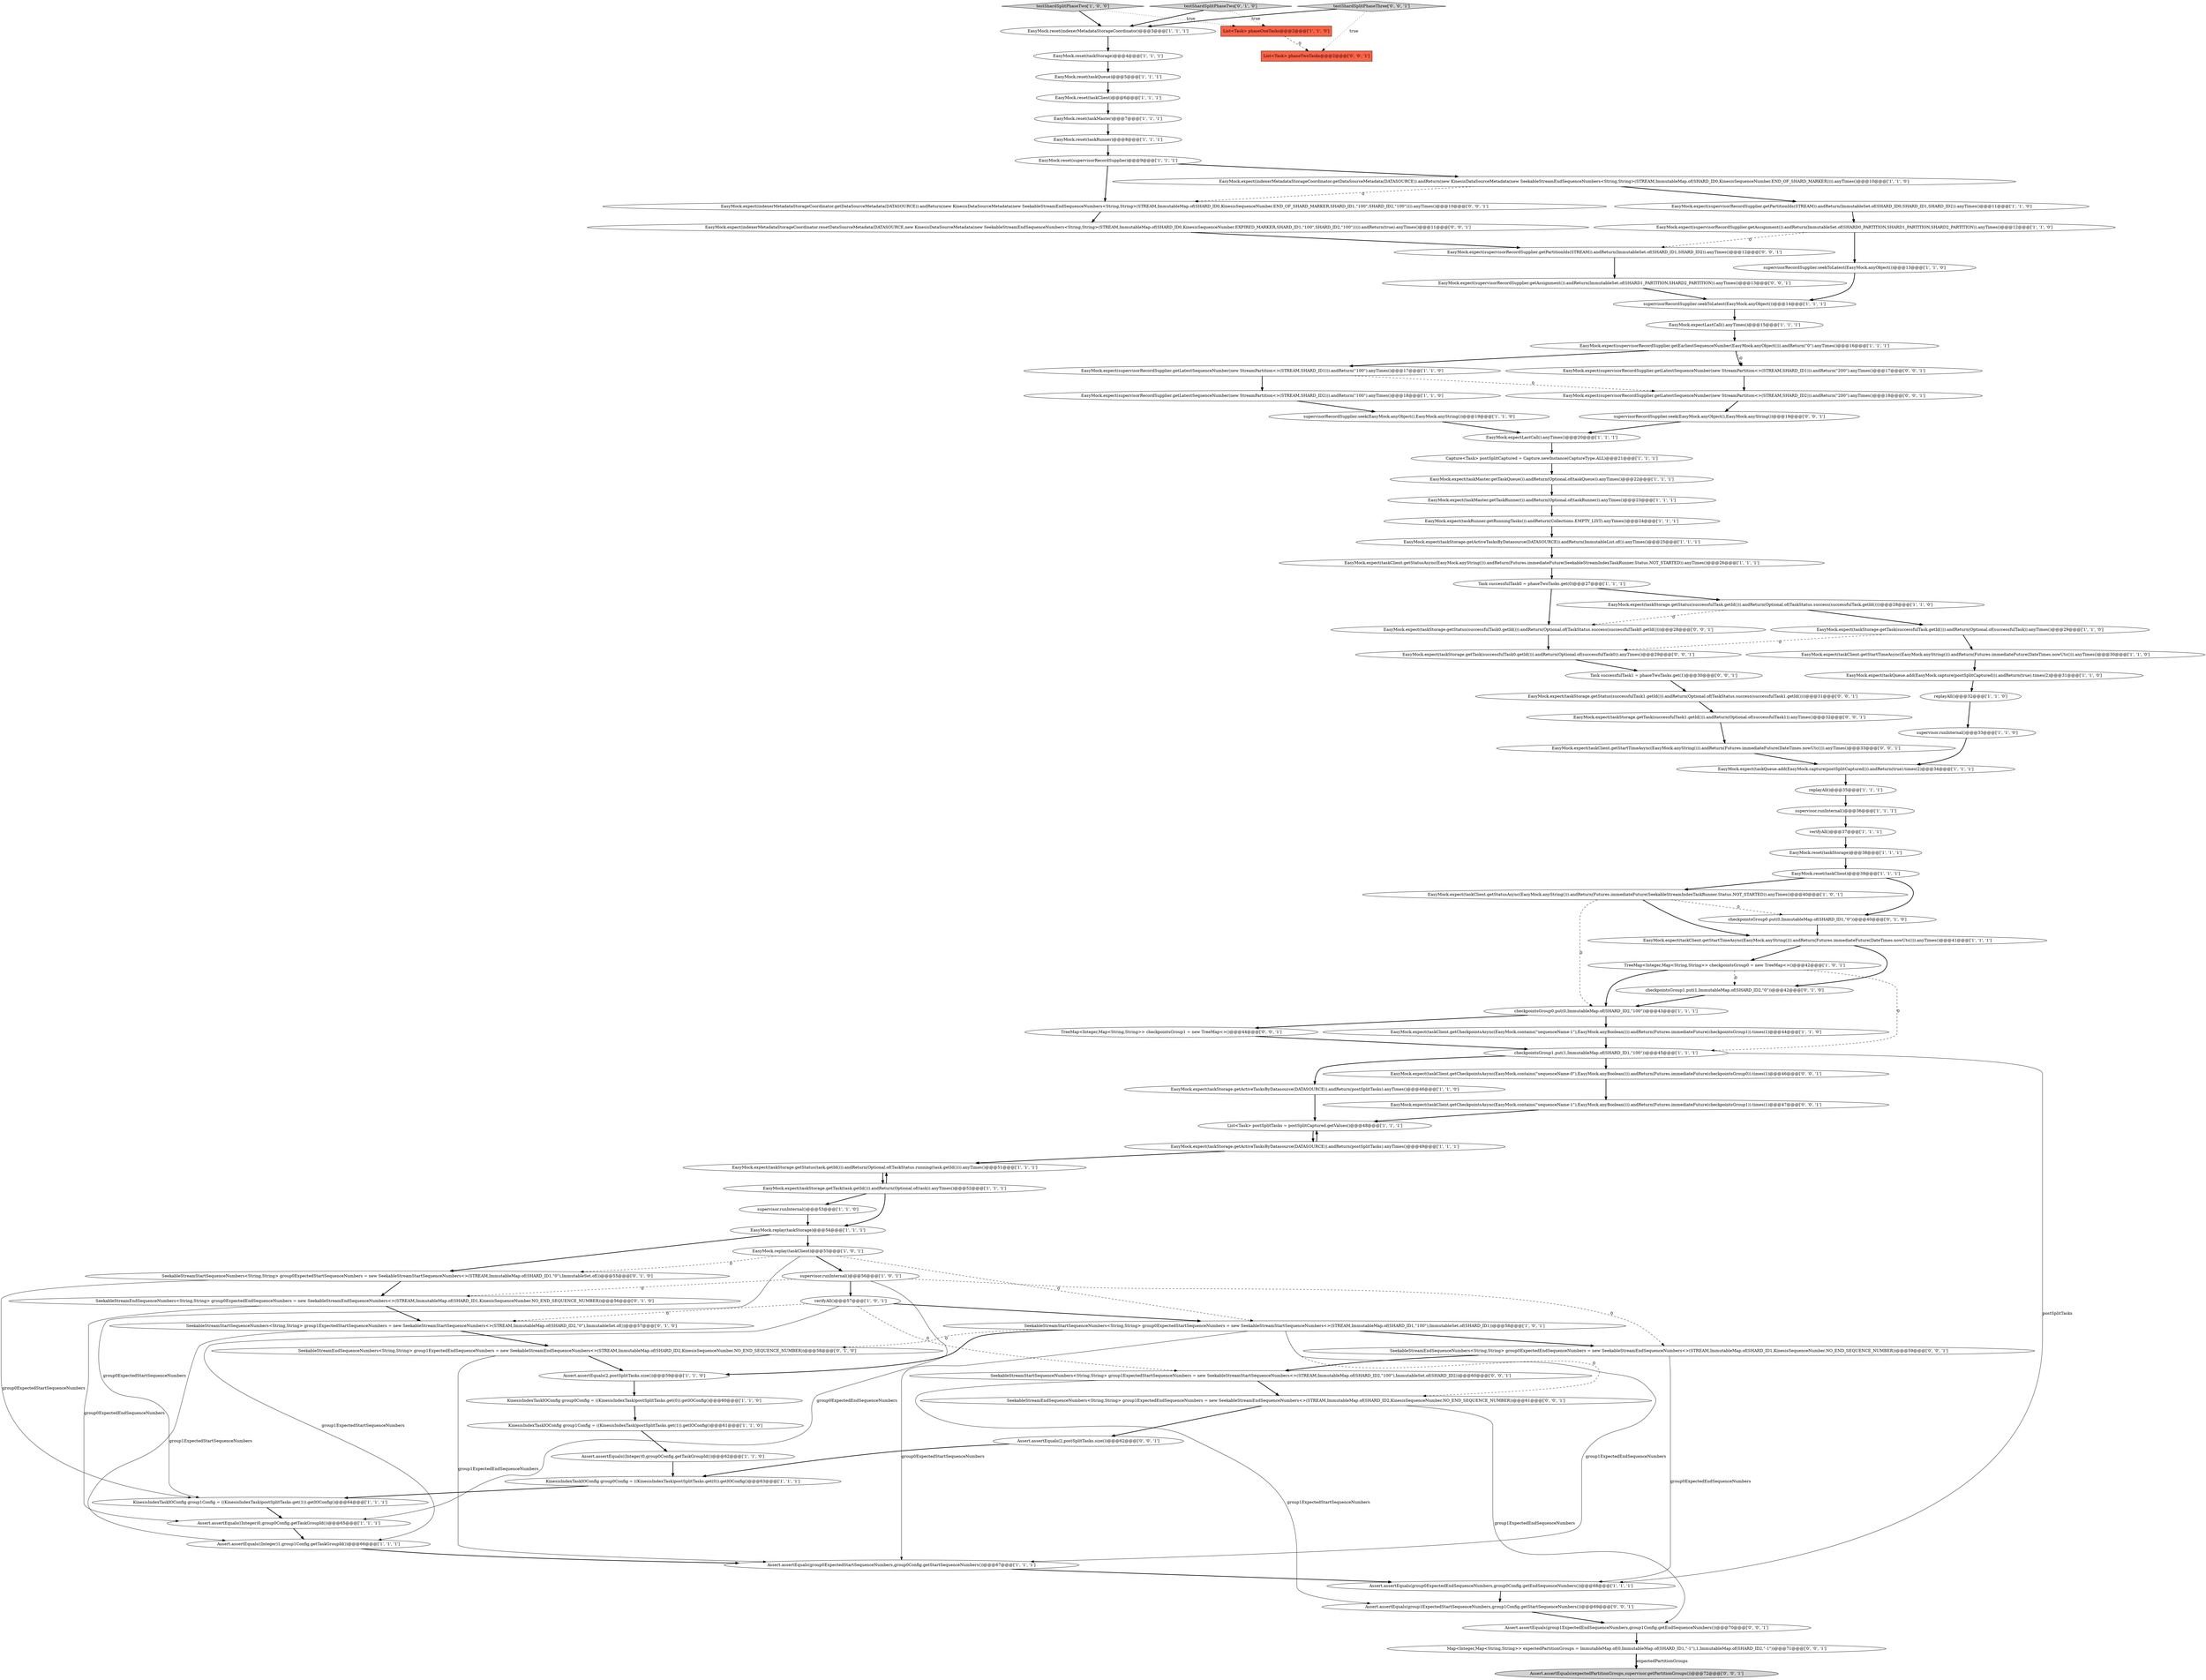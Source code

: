 digraph {
59 [style = filled, label = "EasyMock.expect(taskMaster.getTaskQueue()).andReturn(Optional.of(taskQueue)).anyTimes()@@@22@@@['1', '1', '1']", fillcolor = white, shape = ellipse image = "AAA0AAABBB1BBB"];
91 [style = filled, label = "EasyMock.expect(taskClient.getStartTimeAsync(EasyMock.anyString())).andReturn(Futures.immediateFuture(DateTimes.nowUtc())).anyTimes()@@@33@@@['0', '0', '1']", fillcolor = white, shape = ellipse image = "AAA0AAABBB3BBB"];
13 [style = filled, label = "Assert.assertEquals((Integer)1,group1Config.getTaskGroupId())@@@66@@@['1', '1', '1']", fillcolor = white, shape = ellipse image = "AAA0AAABBB1BBB"];
9 [style = filled, label = "EasyMock.expect(supervisorRecordSupplier.getEarliestSequenceNumber(EasyMock.anyObject())).andReturn(\"0\").anyTimes()@@@16@@@['1', '1', '1']", fillcolor = white, shape = ellipse image = "AAA0AAABBB1BBB"];
84 [style = filled, label = "testShardSplitPhaseThree['0', '0', '1']", fillcolor = lightgray, shape = diamond image = "AAA0AAABBB3BBB"];
42 [style = filled, label = "EasyMock.expect(taskStorage.getStatus(task.getId())).andReturn(Optional.of(TaskStatus.running(task.getId()))).anyTimes()@@@51@@@['1', '1', '1']", fillcolor = white, shape = ellipse image = "AAA0AAABBB1BBB"];
23 [style = filled, label = "KinesisIndexTaskIOConfig group1Config = ((KinesisIndexTask)postSplitTasks.get(1)).getIOConfig()@@@64@@@['1', '1', '1']", fillcolor = white, shape = ellipse image = "AAA0AAABBB1BBB"];
25 [style = filled, label = "EasyMock.expect(taskStorage.getActiveTasksByDatasource(DATASOURCE)).andReturn(postSplitTasks).anyTimes()@@@49@@@['1', '1', '1']", fillcolor = white, shape = ellipse image = "AAA0AAABBB1BBB"];
70 [style = filled, label = "testShardSplitPhaseTwo['0', '1', '0']", fillcolor = lightgray, shape = diamond image = "AAA0AAABBB2BBB"];
73 [style = filled, label = "EasyMock.expect(supervisorRecordSupplier.getAssignment()).andReturn(ImmutableSet.of(SHARD1_PARTITION,SHARD2_PARTITION)).anyTimes()@@@13@@@['0', '0', '1']", fillcolor = white, shape = ellipse image = "AAA0AAABBB3BBB"];
19 [style = filled, label = "EasyMock.expectLastCall().anyTimes()@@@15@@@['1', '1', '1']", fillcolor = white, shape = ellipse image = "AAA0AAABBB1BBB"];
75 [style = filled, label = "EasyMock.expect(indexerMetadataStorageCoordinator.resetDataSourceMetadata(DATASOURCE,new KinesisDataSourceMetadata(new SeekableStreamEndSequenceNumbers<String,String>(STREAM,ImmutableMap.of(SHARD_ID0,KinesisSequenceNumber.EXPIRED_MARKER,SHARD_ID1,\"100\",SHARD_ID2,\"100\"))))).andReturn(true).anyTimes()@@@11@@@['0', '0', '1']", fillcolor = white, shape = ellipse image = "AAA0AAABBB3BBB"];
89 [style = filled, label = "EasyMock.expect(taskStorage.getTask(successfulTask1.getId())).andReturn(Optional.of(successfulTask1)).anyTimes()@@@32@@@['0', '0', '1']", fillcolor = white, shape = ellipse image = "AAA0AAABBB3BBB"];
12 [style = filled, label = "checkpointsGroup0.put(0,ImmutableMap.of(SHARD_ID2,\"100\"))@@@43@@@['1', '1', '1']", fillcolor = white, shape = ellipse image = "AAA0AAABBB1BBB"];
33 [style = filled, label = "EasyMock.expect(taskStorage.getTask(task.getId())).andReturn(Optional.of(task)).anyTimes()@@@52@@@['1', '1', '1']", fillcolor = white, shape = ellipse image = "AAA0AAABBB1BBB"];
72 [style = filled, label = "checkpointsGroup0.put(0,ImmutableMap.of(SHARD_ID1,\"0\"))@@@40@@@['0', '1', '0']", fillcolor = white, shape = ellipse image = "AAA1AAABBB2BBB"];
81 [style = filled, label = "EasyMock.expect(supervisorRecordSupplier.getPartitionIds(STREAM)).andReturn(ImmutableSet.of(SHARD_ID1,SHARD_ID2)).anyTimes()@@@12@@@['0', '0', '1']", fillcolor = white, shape = ellipse image = "AAA0AAABBB3BBB"];
24 [style = filled, label = "testShardSplitPhaseTwo['1', '0', '0']", fillcolor = lightgray, shape = diamond image = "AAA0AAABBB1BBB"];
50 [style = filled, label = "EasyMock.expect(taskStorage.getActiveTasksByDatasource(DATASOURCE)).andReturn(ImmutableList.of()).anyTimes()@@@25@@@['1', '1', '1']", fillcolor = white, shape = ellipse image = "AAA0AAABBB1BBB"];
76 [style = filled, label = "SeekableStreamEndSequenceNumbers<String,String> group1ExpectedEndSequenceNumbers = new SeekableStreamEndSequenceNumbers<>(STREAM,ImmutableMap.of(SHARD_ID2,KinesisSequenceNumber.NO_END_SEQUENCE_NUMBER))@@@61@@@['0', '0', '1']", fillcolor = white, shape = ellipse image = "AAA0AAABBB3BBB"];
55 [style = filled, label = "EasyMock.reset(supervisorRecordSupplier)@@@9@@@['1', '1', '1']", fillcolor = white, shape = ellipse image = "AAA0AAABBB1BBB"];
37 [style = filled, label = "EasyMock.expect(taskClient.getStatusAsync(EasyMock.anyString())).andReturn(Futures.immediateFuture(SeekableStreamIndexTaskRunner.Status.NOT_STARTED)).anyTimes()@@@40@@@['1', '0', '1']", fillcolor = white, shape = ellipse image = "AAA0AAABBB1BBB"];
54 [style = filled, label = "supervisorRecordSupplier.seekToLatest(EasyMock.anyObject())@@@13@@@['1', '1', '0']", fillcolor = white, shape = ellipse image = "AAA0AAABBB1BBB"];
35 [style = filled, label = "supervisor.runInternal()@@@33@@@['1', '1', '0']", fillcolor = white, shape = ellipse image = "AAA0AAABBB1BBB"];
98 [style = filled, label = "EasyMock.expect(taskStorage.getStatus(successfulTask0.getId())).andReturn(Optional.of(TaskStatus.success(successfulTask0.getId())))@@@28@@@['0', '0', '1']", fillcolor = white, shape = ellipse image = "AAA0AAABBB3BBB"];
16 [style = filled, label = "EasyMock.expect(taskStorage.getStatus(successfulTask.getId())).andReturn(Optional.of(TaskStatus.success(successfulTask.getId())))@@@28@@@['1', '1', '0']", fillcolor = white, shape = ellipse image = "AAA0AAABBB1BBB"];
68 [style = filled, label = "SeekableStreamEndSequenceNumbers<String,String> group0ExpectedEndSequenceNumbers = new SeekableStreamEndSequenceNumbers<>(STREAM,ImmutableMap.of(SHARD_ID1,KinesisSequenceNumber.NO_END_SEQUENCE_NUMBER))@@@56@@@['0', '1', '0']", fillcolor = white, shape = ellipse image = "AAA1AAABBB2BBB"];
28 [style = filled, label = "supervisor.runInternal()@@@53@@@['1', '1', '0']", fillcolor = white, shape = ellipse image = "AAA0AAABBB1BBB"];
78 [style = filled, label = "EasyMock.expect(taskStorage.getTask(successfulTask0.getId())).andReturn(Optional.of(successfulTask0)).anyTimes()@@@29@@@['0', '0', '1']", fillcolor = white, shape = ellipse image = "AAA0AAABBB3BBB"];
64 [style = filled, label = "EasyMock.reset(taskQueue)@@@5@@@['1', '1', '1']", fillcolor = white, shape = ellipse image = "AAA0AAABBB1BBB"];
26 [style = filled, label = "EasyMock.expect(taskQueue.add(EasyMock.capture(postSplitCaptured))).andReturn(true).times(2)@@@34@@@['1', '1', '1']", fillcolor = white, shape = ellipse image = "AAA0AAABBB1BBB"];
6 [style = filled, label = "EasyMock.expect(taskClient.getCheckpointsAsync(EasyMock.contains(\"sequenceName-1\"),EasyMock.anyBoolean())).andReturn(Futures.immediateFuture(checkpointsGroup1)).times(1)@@@44@@@['1', '1', '0']", fillcolor = white, shape = ellipse image = "AAA0AAABBB1BBB"];
71 [style = filled, label = "SeekableStreamStartSequenceNumbers<String,String> group1ExpectedStartSequenceNumbers = new SeekableStreamStartSequenceNumbers<>(STREAM,ImmutableMap.of(SHARD_ID2,\"0\"),ImmutableSet.of())@@@57@@@['0', '1', '0']", fillcolor = white, shape = ellipse image = "AAA1AAABBB2BBB"];
14 [style = filled, label = "SeekableStreamStartSequenceNumbers<String,String> group0ExpectedStartSequenceNumbers = new SeekableStreamStartSequenceNumbers<>(STREAM,ImmutableMap.of(SHARD_ID1,\"100\"),ImmutableSet.of(SHARD_ID1))@@@58@@@['1', '0', '1']", fillcolor = white, shape = ellipse image = "AAA0AAABBB1BBB"];
87 [style = filled, label = "Assert.assertEquals(expectedPartitionGroups,supervisor.getPartitionGroups())@@@72@@@['0', '0', '1']", fillcolor = lightgray, shape = ellipse image = "AAA0AAABBB3BBB"];
32 [style = filled, label = "EasyMock.expectLastCall().anyTimes()@@@20@@@['1', '1', '1']", fillcolor = white, shape = ellipse image = "AAA0AAABBB1BBB"];
36 [style = filled, label = "supervisor.runInternal()@@@36@@@['1', '1', '1']", fillcolor = white, shape = ellipse image = "AAA0AAABBB1BBB"];
53 [style = filled, label = "KinesisIndexTaskIOConfig group1Config = ((KinesisIndexTask)postSplitTasks.get(1)).getIOConfig()@@@61@@@['1', '1', '0']", fillcolor = white, shape = ellipse image = "AAA0AAABBB1BBB"];
79 [style = filled, label = "EasyMock.expect(taskClient.getCheckpointsAsync(EasyMock.contains(\"sequenceName-1\"),EasyMock.anyBoolean())).andReturn(Futures.immediateFuture(checkpointsGroup1)).times(1)@@@47@@@['0', '0', '1']", fillcolor = white, shape = ellipse image = "AAA0AAABBB3BBB"];
96 [style = filled, label = "EasyMock.expect(taskClient.getCheckpointsAsync(EasyMock.contains(\"sequenceName-0\"),EasyMock.anyBoolean())).andReturn(Futures.immediateFuture(checkpointsGroup0)).times(1)@@@46@@@['0', '0', '1']", fillcolor = white, shape = ellipse image = "AAA0AAABBB3BBB"];
90 [style = filled, label = "Task successfulTask1 = phaseTwoTasks.get(1)@@@30@@@['0', '0', '1']", fillcolor = white, shape = ellipse image = "AAA0AAABBB3BBB"];
66 [style = filled, label = "checkpointsGroup1.put(1,ImmutableMap.of(SHARD_ID2,\"0\"))@@@42@@@['0', '1', '0']", fillcolor = white, shape = ellipse image = "AAA1AAABBB2BBB"];
47 [style = filled, label = "List<Task> postSplitTasks = postSplitCaptured.getValues()@@@48@@@['1', '1', '1']", fillcolor = white, shape = ellipse image = "AAA0AAABBB1BBB"];
95 [style = filled, label = "TreeMap<Integer,Map<String,String>> checkpointsGroup1 = new TreeMap<>()@@@44@@@['0', '0', '1']", fillcolor = white, shape = ellipse image = "AAA0AAABBB3BBB"];
29 [style = filled, label = "EasyMock.reset(taskMaster)@@@7@@@['1', '1', '1']", fillcolor = white, shape = ellipse image = "AAA0AAABBB1BBB"];
48 [style = filled, label = "EasyMock.expect(taskMaster.getTaskRunner()).andReturn(Optional.of(taskRunner)).anyTimes()@@@23@@@['1', '1', '1']", fillcolor = white, shape = ellipse image = "AAA0AAABBB1BBB"];
74 [style = filled, label = "Assert.assertEquals(2,postSplitTasks.size())@@@62@@@['0', '0', '1']", fillcolor = white, shape = ellipse image = "AAA0AAABBB3BBB"];
39 [style = filled, label = "EasyMock.expect(supervisorRecordSupplier.getAssignment()).andReturn(ImmutableSet.of(SHARD0_PARTITION,SHARD1_PARTITION,SHARD2_PARTITION)).anyTimes()@@@12@@@['1', '1', '0']", fillcolor = white, shape = ellipse image = "AAA0AAABBB1BBB"];
7 [style = filled, label = "EasyMock.replay(taskClient)@@@55@@@['1', '0', '1']", fillcolor = white, shape = ellipse image = "AAA0AAABBB1BBB"];
0 [style = filled, label = "supervisorRecordSupplier.seekToLatest(EasyMock.anyObject())@@@14@@@['1', '1', '1']", fillcolor = white, shape = ellipse image = "AAA0AAABBB1BBB"];
22 [style = filled, label = "TreeMap<Integer,Map<String,String>> checkpointsGroup0 = new TreeMap<>()@@@42@@@['1', '0', '1']", fillcolor = white, shape = ellipse image = "AAA0AAABBB1BBB"];
46 [style = filled, label = "KinesisIndexTaskIOConfig group0Config = ((KinesisIndexTask)postSplitTasks.get(0)).getIOConfig()@@@60@@@['1', '1', '0']", fillcolor = white, shape = ellipse image = "AAA0AAABBB1BBB"];
43 [style = filled, label = "verifyAll()@@@37@@@['1', '1', '1']", fillcolor = white, shape = ellipse image = "AAA0AAABBB1BBB"];
58 [style = filled, label = "EasyMock.expect(supervisorRecordSupplier.getLatestSequenceNumber(new StreamPartition<>(STREAM,SHARD_ID2))).andReturn(\"100\").anyTimes()@@@18@@@['1', '1', '0']", fillcolor = white, shape = ellipse image = "AAA0AAABBB1BBB"];
97 [style = filled, label = "EasyMock.expect(supervisorRecordSupplier.getLatestSequenceNumber(new StreamPartition<>(STREAM,SHARD_ID2))).andReturn(\"200\").anyTimes()@@@18@@@['0', '0', '1']", fillcolor = white, shape = ellipse image = "AAA0AAABBB3BBB"];
62 [style = filled, label = "supervisor.runInternal()@@@56@@@['1', '0', '1']", fillcolor = white, shape = ellipse image = "AAA0AAABBB1BBB"];
34 [style = filled, label = "EasyMock.expect(supervisorRecordSupplier.getPartitionIds(STREAM)).andReturn(ImmutableSet.of(SHARD_ID0,SHARD_ID1,SHARD_ID2)).anyTimes()@@@11@@@['1', '1', '0']", fillcolor = white, shape = ellipse image = "AAA0AAABBB1BBB"];
67 [style = filled, label = "SeekableStreamStartSequenceNumbers<String,String> group0ExpectedStartSequenceNumbers = new SeekableStreamStartSequenceNumbers<>(STREAM,ImmutableMap.of(SHARD_ID1,\"0\"),ImmutableSet.of())@@@55@@@['0', '1', '0']", fillcolor = white, shape = ellipse image = "AAA1AAABBB2BBB"];
3 [style = filled, label = "EasyMock.reset(indexerMetadataStorageCoordinator)@@@3@@@['1', '1', '1']", fillcolor = white, shape = ellipse image = "AAA0AAABBB1BBB"];
4 [style = filled, label = "EasyMock.replay(taskStorage)@@@54@@@['1', '1', '1']", fillcolor = white, shape = ellipse image = "AAA0AAABBB1BBB"];
56 [style = filled, label = "EasyMock.expect(supervisorRecordSupplier.getLatestSequenceNumber(new StreamPartition<>(STREAM,SHARD_ID1))).andReturn(\"100\").anyTimes()@@@17@@@['1', '1', '0']", fillcolor = white, shape = ellipse image = "AAA0AAABBB1BBB"];
44 [style = filled, label = "EasyMock.expect(taskStorage.getTask(successfulTask.getId())).andReturn(Optional.of(successfulTask)).anyTimes()@@@29@@@['1', '1', '0']", fillcolor = white, shape = ellipse image = "AAA0AAABBB1BBB"];
15 [style = filled, label = "EasyMock.reset(taskStorage)@@@4@@@['1', '1', '1']", fillcolor = white, shape = ellipse image = "AAA0AAABBB1BBB"];
60 [style = filled, label = "EasyMock.expect(taskClient.getStartTimeAsync(EasyMock.anyString())).andReturn(Futures.immediateFuture(DateTimes.nowUtc())).anyTimes()@@@30@@@['1', '1', '0']", fillcolor = white, shape = ellipse image = "AAA0AAABBB1BBB"];
21 [style = filled, label = "Assert.assertEquals((Integer)0,group0Config.getTaskGroupId())@@@62@@@['1', '1', '0']", fillcolor = white, shape = ellipse image = "AAA0AAABBB1BBB"];
38 [style = filled, label = "EasyMock.reset(taskClient)@@@6@@@['1', '1', '1']", fillcolor = white, shape = ellipse image = "AAA0AAABBB1BBB"];
86 [style = filled, label = "Assert.assertEquals(group1ExpectedEndSequenceNumbers,group1Config.getEndSequenceNumbers())@@@70@@@['0', '0', '1']", fillcolor = white, shape = ellipse image = "AAA0AAABBB3BBB"];
61 [style = filled, label = "EasyMock.expect(taskStorage.getActiveTasksByDatasource(DATASOURCE)).andReturn(postSplitTasks).anyTimes()@@@46@@@['1', '1', '0']", fillcolor = white, shape = ellipse image = "AAA0AAABBB1BBB"];
94 [style = filled, label = "Map<Integer,Map<String,String>> expectedPartitionGroups = ImmutableMap.of(0,ImmutableMap.of(SHARD_ID1,\"-1\"),1,ImmutableMap.of(SHARD_ID2,\"-1\"))@@@71@@@['0', '0', '1']", fillcolor = white, shape = ellipse image = "AAA0AAABBB3BBB"];
85 [style = filled, label = "EasyMock.expect(supervisorRecordSupplier.getLatestSequenceNumber(new StreamPartition<>(STREAM,SHARD_ID1))).andReturn(\"200\").anyTimes()@@@17@@@['0', '0', '1']", fillcolor = white, shape = ellipse image = "AAA0AAABBB3BBB"];
8 [style = filled, label = "checkpointsGroup1.put(1,ImmutableMap.of(SHARD_ID1,\"100\"))@@@45@@@['1', '1', '1']", fillcolor = white, shape = ellipse image = "AAA0AAABBB1BBB"];
20 [style = filled, label = "EasyMock.reset(taskStorage)@@@38@@@['1', '1', '1']", fillcolor = white, shape = ellipse image = "AAA0AAABBB1BBB"];
30 [style = filled, label = "supervisorRecordSupplier.seek(EasyMock.anyObject(),EasyMock.anyString())@@@19@@@['1', '1', '0']", fillcolor = white, shape = ellipse image = "AAA0AAABBB1BBB"];
92 [style = filled, label = "supervisorRecordSupplier.seek(EasyMock.anyObject(),EasyMock.anyString())@@@19@@@['0', '0', '1']", fillcolor = white, shape = ellipse image = "AAA0AAABBB3BBB"];
88 [style = filled, label = "List<Task> phaseTwoTasks@@@2@@@['0', '0', '1']", fillcolor = tomato, shape = box image = "AAA0AAABBB3BBB"];
63 [style = filled, label = "Assert.assertEquals((Integer)0,group0Config.getTaskGroupId())@@@65@@@['1', '1', '1']", fillcolor = white, shape = ellipse image = "AAA0AAABBB1BBB"];
69 [style = filled, label = "SeekableStreamEndSequenceNumbers<String,String> group1ExpectedEndSequenceNumbers = new SeekableStreamEndSequenceNumbers<>(STREAM,ImmutableMap.of(SHARD_ID2,KinesisSequenceNumber.NO_END_SEQUENCE_NUMBER))@@@58@@@['0', '1', '0']", fillcolor = white, shape = ellipse image = "AAA1AAABBB2BBB"];
27 [style = filled, label = "replayAll()@@@32@@@['1', '1', '0']", fillcolor = white, shape = ellipse image = "AAA0AAABBB1BBB"];
80 [style = filled, label = "Assert.assertEquals(group1ExpectedStartSequenceNumbers,group1Config.getStartSequenceNumbers())@@@69@@@['0', '0', '1']", fillcolor = white, shape = ellipse image = "AAA0AAABBB3BBB"];
51 [style = filled, label = "EasyMock.expect(taskQueue.add(EasyMock.capture(postSplitCaptured))).andReturn(true).times(2)@@@31@@@['1', '1', '0']", fillcolor = white, shape = ellipse image = "AAA0AAABBB1BBB"];
11 [style = filled, label = "EasyMock.reset(taskRunner)@@@8@@@['1', '1', '1']", fillcolor = white, shape = ellipse image = "AAA0AAABBB1BBB"];
93 [style = filled, label = "EasyMock.expect(taskStorage.getStatus(successfulTask1.getId())).andReturn(Optional.of(TaskStatus.success(successfulTask1.getId())))@@@31@@@['0', '0', '1']", fillcolor = white, shape = ellipse image = "AAA0AAABBB3BBB"];
31 [style = filled, label = "List<Task> phaseOneTasks@@@2@@@['1', '1', '0']", fillcolor = tomato, shape = box image = "AAA0AAABBB1BBB"];
83 [style = filled, label = "EasyMock.expect(indexerMetadataStorageCoordinator.getDataSourceMetadata(DATASOURCE)).andReturn(new KinesisDataSourceMetadata(new SeekableStreamEndSequenceNumbers<String,String>(STREAM,ImmutableMap.of(SHARD_ID0,KinesisSequenceNumber.END_OF_SHARD_MARKER,SHARD_ID1,\"100\",SHARD_ID2,\"100\")))).anyTimes()@@@10@@@['0', '0', '1']", fillcolor = white, shape = ellipse image = "AAA0AAABBB3BBB"];
57 [style = filled, label = "Task successfulTask0 = phaseTwoTasks.get(0)@@@27@@@['1', '1', '1']", fillcolor = white, shape = ellipse image = "AAA0AAABBB1BBB"];
49 [style = filled, label = "replayAll()@@@35@@@['1', '1', '1']", fillcolor = white, shape = ellipse image = "AAA0AAABBB1BBB"];
5 [style = filled, label = "verifyAll()@@@57@@@['1', '0', '1']", fillcolor = white, shape = ellipse image = "AAA0AAABBB1BBB"];
18 [style = filled, label = "KinesisIndexTaskIOConfig group0Config = ((KinesisIndexTask)postSplitTasks.get(0)).getIOConfig()@@@63@@@['1', '1', '1']", fillcolor = white, shape = ellipse image = "AAA0AAABBB1BBB"];
41 [style = filled, label = "EasyMock.expect(taskClient.getStartTimeAsync(EasyMock.anyString())).andReturn(Futures.immediateFuture(DateTimes.nowUtc())).anyTimes()@@@41@@@['1', '1', '1']", fillcolor = white, shape = ellipse image = "AAA0AAABBB1BBB"];
77 [style = filled, label = "SeekableStreamEndSequenceNumbers<String,String> group0ExpectedEndSequenceNumbers = new SeekableStreamEndSequenceNumbers<>(STREAM,ImmutableMap.of(SHARD_ID1,KinesisSequenceNumber.NO_END_SEQUENCE_NUMBER))@@@59@@@['0', '0', '1']", fillcolor = white, shape = ellipse image = "AAA0AAABBB3BBB"];
82 [style = filled, label = "SeekableStreamStartSequenceNumbers<String,String> group1ExpectedStartSequenceNumbers = new SeekableStreamStartSequenceNumbers<>(STREAM,ImmutableMap.of(SHARD_ID2,\"100\"),ImmutableSet.of(SHARD_ID2))@@@60@@@['0', '0', '1']", fillcolor = white, shape = ellipse image = "AAA0AAABBB3BBB"];
45 [style = filled, label = "Assert.assertEquals(group0ExpectedEndSequenceNumbers,group0Config.getEndSequenceNumbers())@@@68@@@['1', '1', '1']", fillcolor = white, shape = ellipse image = "AAA0AAABBB1BBB"];
10 [style = filled, label = "EasyMock.expect(indexerMetadataStorageCoordinator.getDataSourceMetadata(DATASOURCE)).andReturn(new KinesisDataSourceMetadata(new SeekableStreamEndSequenceNumbers<String,String>(STREAM,ImmutableMap.of(SHARD_ID0,KinesisSequenceNumber.END_OF_SHARD_MARKER)))).anyTimes()@@@10@@@['1', '1', '0']", fillcolor = white, shape = ellipse image = "AAA0AAABBB1BBB"];
1 [style = filled, label = "Assert.assertEquals(group0ExpectedStartSequenceNumbers,group0Config.getStartSequenceNumbers())@@@67@@@['1', '1', '1']", fillcolor = white, shape = ellipse image = "AAA0AAABBB1BBB"];
2 [style = filled, label = "Capture<Task> postSplitCaptured = Capture.newInstance(CaptureType.ALL)@@@21@@@['1', '1', '1']", fillcolor = white, shape = ellipse image = "AAA0AAABBB1BBB"];
52 [style = filled, label = "Assert.assertEquals(2,postSplitTasks.size())@@@59@@@['1', '1', '0']", fillcolor = white, shape = ellipse image = "AAA0AAABBB1BBB"];
17 [style = filled, label = "EasyMock.expect(taskClient.getStatusAsync(EasyMock.anyString())).andReturn(Futures.immediateFuture(SeekableStreamIndexTaskRunner.Status.NOT_STARTED)).anyTimes()@@@26@@@['1', '1', '1']", fillcolor = white, shape = ellipse image = "AAA0AAABBB1BBB"];
65 [style = filled, label = "EasyMock.expect(taskRunner.getRunningTasks()).andReturn(Collections.EMPTY_LIST).anyTimes()@@@24@@@['1', '1', '1']", fillcolor = white, shape = ellipse image = "AAA0AAABBB1BBB"];
40 [style = filled, label = "EasyMock.reset(taskClient)@@@39@@@['1', '1', '1']", fillcolor = white, shape = ellipse image = "AAA0AAABBB1BBB"];
5->14 [style = bold, label=""];
8->96 [style = bold, label=""];
73->0 [style = bold, label=""];
11->55 [style = bold, label=""];
33->4 [style = bold, label=""];
74->18 [style = bold, label=""];
84->3 [style = bold, label=""];
56->58 [style = bold, label=""];
7->62 [style = bold, label=""];
95->8 [style = bold, label=""];
49->36 [style = bold, label=""];
80->86 [style = bold, label=""];
9->85 [style = dashed, label="0"];
77->45 [style = solid, label="group0ExpectedEndSequenceNumbers"];
14->76 [style = dashed, label="0"];
6->8 [style = bold, label=""];
98->78 [style = bold, label=""];
37->72 [style = dashed, label="0"];
2->59 [style = bold, label=""];
51->27 [style = bold, label=""];
21->18 [style = bold, label=""];
70->3 [style = bold, label=""];
94->87 [style = bold, label=""];
61->47 [style = bold, label=""];
89->91 [style = bold, label=""];
71->69 [style = bold, label=""];
13->1 [style = bold, label=""];
25->42 [style = bold, label=""];
14->69 [style = dashed, label="0"];
14->1 [style = solid, label="group1ExpectedEndSequenceNumbers"];
35->26 [style = bold, label=""];
31->88 [style = dashed, label="0"];
76->74 [style = bold, label=""];
50->17 [style = bold, label=""];
62->5 [style = bold, label=""];
4->67 [style = bold, label=""];
54->0 [style = bold, label=""];
63->13 [style = bold, label=""];
62->77 [style = dashed, label="0"];
48->65 [style = bold, label=""];
5->13 [style = solid, label="group1ExpectedStartSequenceNumbers"];
90->93 [style = bold, label=""];
37->12 [style = dashed, label="0"];
71->13 [style = solid, label="group1ExpectedStartSequenceNumbers"];
14->77 [style = bold, label=""];
72->41 [style = bold, label=""];
67->23 [style = solid, label="group0ExpectedStartSequenceNumbers"];
0->19 [style = bold, label=""];
55->83 [style = bold, label=""];
78->90 [style = bold, label=""];
14->1 [style = solid, label="group0ExpectedStartSequenceNumbers"];
94->87 [style = solid, label="expectedPartitionGroups"];
40->72 [style = bold, label=""];
41->66 [style = bold, label=""];
85->97 [style = bold, label=""];
32->2 [style = bold, label=""];
17->57 [style = bold, label=""];
83->75 [style = bold, label=""];
41->22 [style = bold, label=""];
82->80 [style = solid, label="group1ExpectedStartSequenceNumbers"];
55->10 [style = bold, label=""];
14->52 [style = bold, label=""];
43->20 [style = bold, label=""];
62->63 [style = solid, label="group0ExpectedEndSequenceNumbers"];
34->39 [style = bold, label=""];
84->88 [style = dotted, label="true"];
7->14 [style = dashed, label="0"];
10->34 [style = bold, label=""];
8->61 [style = bold, label=""];
42->33 [style = bold, label=""];
37->41 [style = bold, label=""];
16->98 [style = dashed, label="0"];
7->23 [style = solid, label="group0ExpectedStartSequenceNumbers"];
4->7 [style = bold, label=""];
56->97 [style = dashed, label="0"];
96->79 [style = bold, label=""];
36->43 [style = bold, label=""];
52->46 [style = bold, label=""];
69->52 [style = bold, label=""];
62->68 [style = dashed, label="0"];
45->80 [style = bold, label=""];
68->71 [style = bold, label=""];
91->26 [style = bold, label=""];
23->63 [style = bold, label=""];
69->1 [style = solid, label="group1ExpectedEndSequenceNumbers"];
9->85 [style = bold, label=""];
67->68 [style = bold, label=""];
28->4 [style = bold, label=""];
1->45 [style = bold, label=""];
9->56 [style = bold, label=""];
46->53 [style = bold, label=""];
57->98 [style = bold, label=""];
68->63 [style = solid, label="group0ExpectedEndSequenceNumbers"];
5->71 [style = dashed, label="0"];
93->89 [style = bold, label=""];
60->51 [style = bold, label=""];
81->73 [style = bold, label=""];
30->32 [style = bold, label=""];
24->3 [style = bold, label=""];
77->82 [style = bold, label=""];
22->12 [style = bold, label=""];
26->49 [style = bold, label=""];
82->76 [style = bold, label=""];
12->6 [style = bold, label=""];
18->23 [style = bold, label=""];
53->21 [style = bold, label=""];
12->95 [style = bold, label=""];
44->60 [style = bold, label=""];
19->9 [style = bold, label=""];
22->66 [style = dashed, label="0"];
15->64 [style = bold, label=""];
64->38 [style = bold, label=""];
92->32 [style = bold, label=""];
8->45 [style = solid, label="postSplitTasks"];
86->94 [style = bold, label=""];
38->29 [style = bold, label=""];
66->12 [style = bold, label=""];
75->81 [style = bold, label=""];
7->67 [style = dashed, label="0"];
5->82 [style = dashed, label="0"];
24->31 [style = dotted, label="true"];
33->28 [style = bold, label=""];
59->48 [style = bold, label=""];
27->35 [style = bold, label=""];
76->86 [style = solid, label="group1ExpectedEndSequenceNumbers"];
16->44 [style = bold, label=""];
39->54 [style = bold, label=""];
70->31 [style = dotted, label="true"];
79->47 [style = bold, label=""];
10->83 [style = dashed, label="0"];
97->92 [style = bold, label=""];
58->30 [style = bold, label=""];
57->16 [style = bold, label=""];
40->37 [style = bold, label=""];
25->47 [style = bold, label=""];
3->15 [style = bold, label=""];
65->50 [style = bold, label=""];
39->81 [style = dashed, label="0"];
44->78 [style = dashed, label="0"];
47->25 [style = bold, label=""];
20->40 [style = bold, label=""];
22->8 [style = dashed, label="0"];
29->11 [style = bold, label=""];
33->42 [style = bold, label=""];
}
